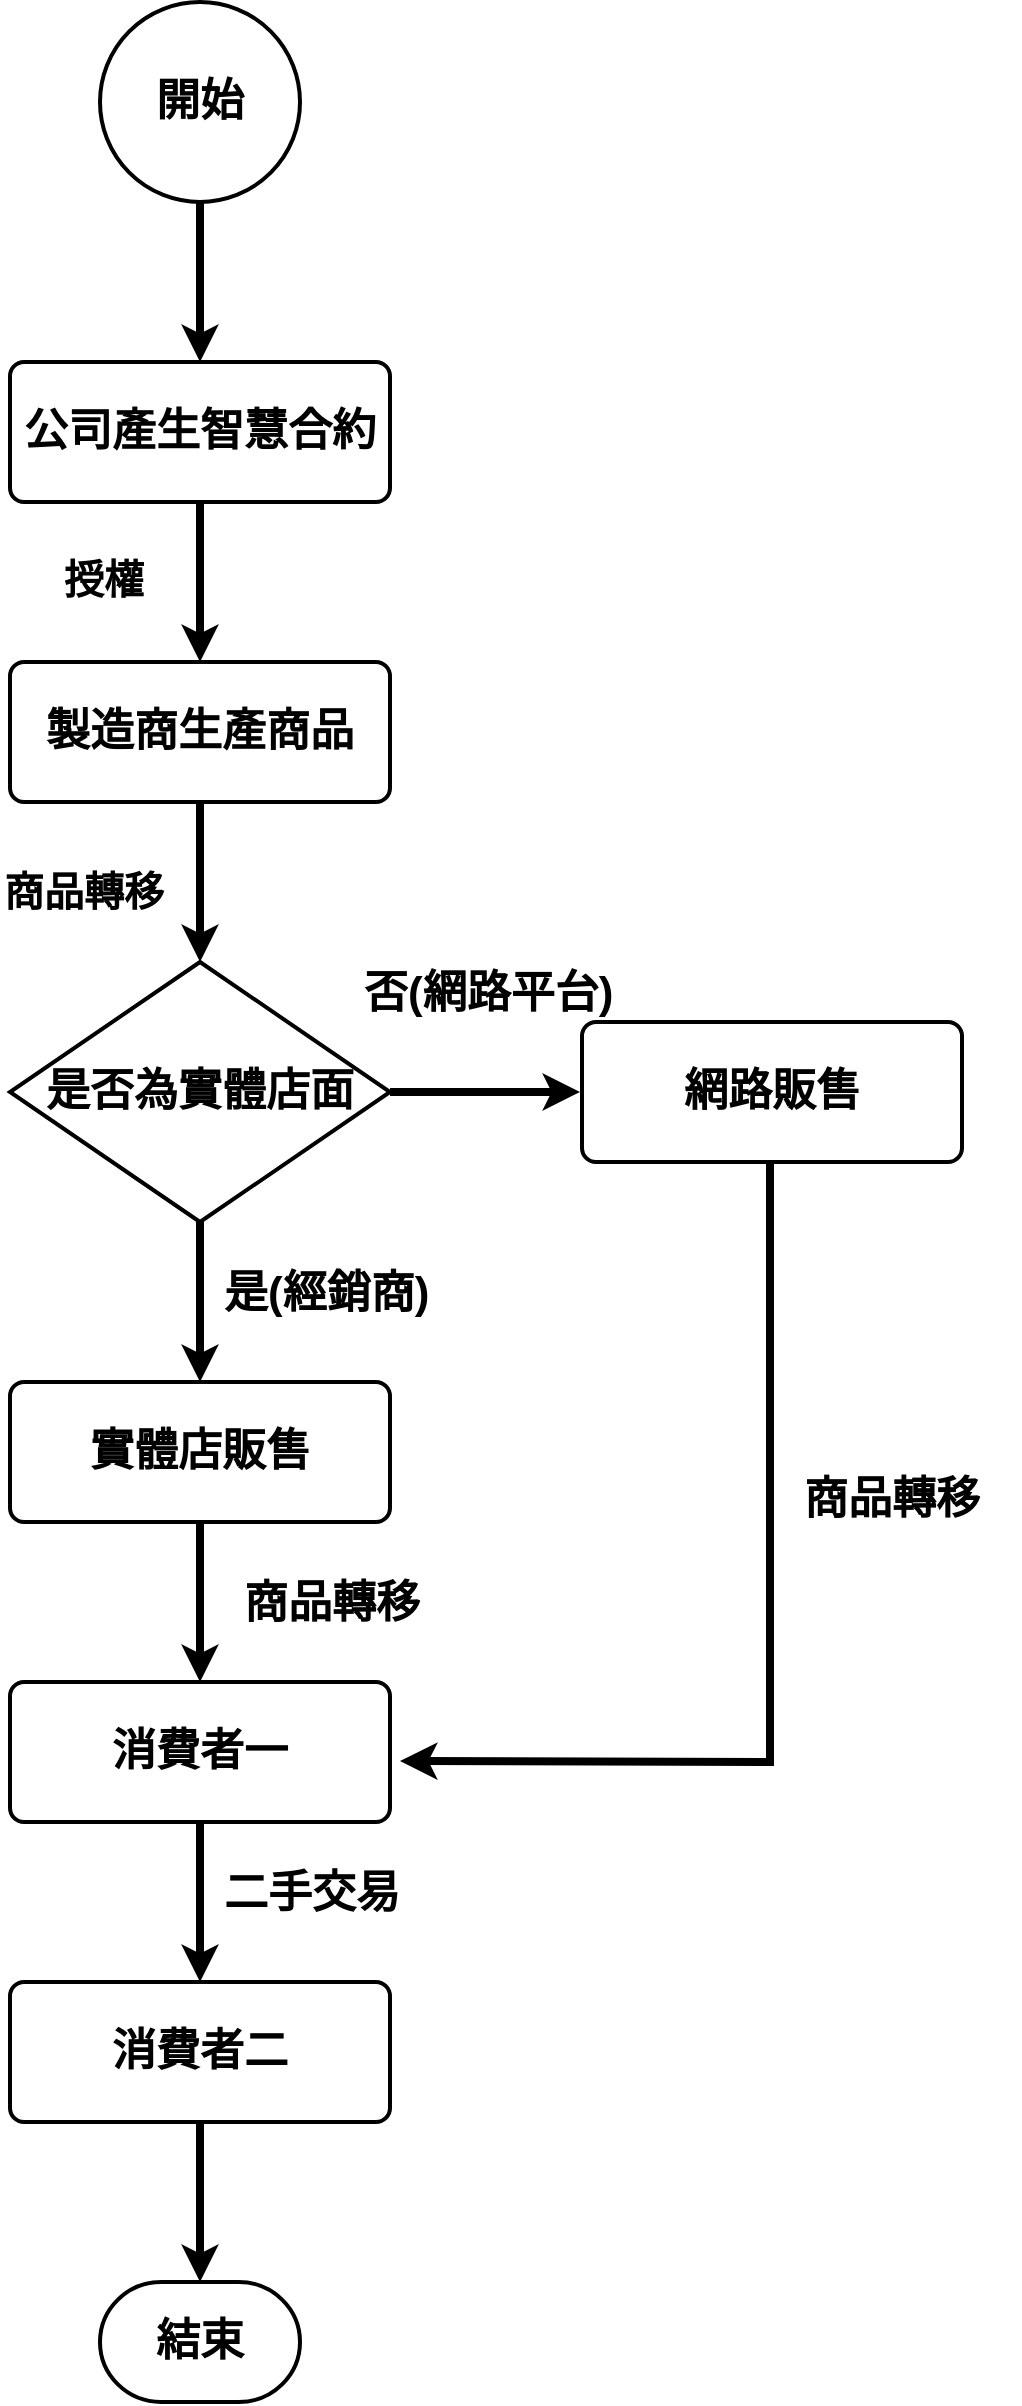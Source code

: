 <mxfile version="10.6.5" type="device"><diagram id="Ay8GdOa-GA3gJd1Cwb6Y" name="第 1 页"><mxGraphModel dx="837" dy="748" grid="1" gridSize="10" guides="1" tooltips="1" connect="1" arrows="1" fold="1" page="1" pageScale="1" pageWidth="827" pageHeight="1169" background="none" math="0" shadow="0"><root><mxCell id="0"/><mxCell id="1" parent="0"/><mxCell id="17P4rv5zl0IuLia2dP_f-1" value="" style="edgeStyle=orthogonalEdgeStyle;rounded=0;orthogonalLoop=1;jettySize=auto;html=1;fontSize=22;strokeWidth=4;" parent="1" source="17P4rv5zl0IuLia2dP_f-3" edge="1"><mxGeometry relative="1" as="geometry"><mxPoint x="590" y="585" as="targetPoint"/></mxGeometry></mxCell><mxCell id="17P4rv5zl0IuLia2dP_f-2" value="" style="edgeStyle=orthogonalEdgeStyle;rounded=0;orthogonalLoop=1;jettySize=auto;html=1;fontSize=22;strokeWidth=4;" parent="1" source="17P4rv5zl0IuLia2dP_f-3" edge="1"><mxGeometry relative="1" as="geometry"><mxPoint x="400" y="730" as="targetPoint"/></mxGeometry></mxCell><mxCell id="17P4rv5zl0IuLia2dP_f-3" value="&lt;b&gt;是否為實體店面&lt;/b&gt;" style="strokeWidth=2;html=1;shape=mxgraph.flowchart.decision;whiteSpace=wrap;fontSize=22;" parent="1" vertex="1"><mxGeometry x="305" y="520" width="190" height="130" as="geometry"/></mxCell><mxCell id="17P4rv5zl0IuLia2dP_f-4" value="" style="edgeStyle=orthogonalEdgeStyle;rounded=0;orthogonalLoop=1;jettySize=auto;html=1;strokeWidth=4;" parent="1" source="17P4rv5zl0IuLia2dP_f-5" edge="1"><mxGeometry relative="1" as="geometry"><mxPoint x="400" y="220" as="targetPoint"/></mxGeometry></mxCell><mxCell id="17P4rv5zl0IuLia2dP_f-5" value="&lt;font style=&quot;font-size: 22px&quot;&gt;&lt;b&gt;開始&lt;/b&gt;&lt;/font&gt;" style="strokeWidth=2;html=1;shape=mxgraph.flowchart.start_2;whiteSpace=wrap;" parent="1" vertex="1"><mxGeometry x="350" y="40" width="100" height="100" as="geometry"/></mxCell><mxCell id="17P4rv5zl0IuLia2dP_f-6" value="" style="edgeStyle=orthogonalEdgeStyle;rounded=0;orthogonalLoop=1;jettySize=auto;html=1;strokeWidth=4;" parent="1" source="17P4rv5zl0IuLia2dP_f-7" target="17P4rv5zl0IuLia2dP_f-9" edge="1"><mxGeometry relative="1" as="geometry"/></mxCell><mxCell id="17P4rv5zl0IuLia2dP_f-7" value="&lt;font style=&quot;font-size: 22px&quot;&gt;&lt;b&gt;公司產生智慧合約&lt;/b&gt;&lt;/font&gt;" style="rounded=1;whiteSpace=wrap;html=1;absoluteArcSize=1;arcSize=14;strokeWidth=2;" parent="1" vertex="1"><mxGeometry x="305" y="220" width="190" height="70" as="geometry"/></mxCell><mxCell id="17P4rv5zl0IuLia2dP_f-8" value="" style="edgeStyle=orthogonalEdgeStyle;rounded=0;orthogonalLoop=1;jettySize=auto;html=1;strokeWidth=4;" parent="1" source="17P4rv5zl0IuLia2dP_f-9" edge="1"><mxGeometry relative="1" as="geometry"><mxPoint x="400" y="520" as="targetPoint"/></mxGeometry></mxCell><mxCell id="17P4rv5zl0IuLia2dP_f-9" value="&lt;font style=&quot;font-size: 22px&quot;&gt;&lt;b&gt;製造商生產商品&lt;/b&gt;&lt;/font&gt;" style="rounded=1;whiteSpace=wrap;html=1;absoluteArcSize=1;arcSize=14;strokeWidth=2;" parent="1" vertex="1"><mxGeometry x="305" y="370" width="190" height="70" as="geometry"/></mxCell><mxCell id="17P4rv5zl0IuLia2dP_f-10" value="&lt;font style=&quot;font-size: 20px&quot;&gt;&lt;b&gt;授權&lt;/b&gt;&lt;/font&gt;" style="text;html=1;resizable=0;points=[];autosize=1;align=left;verticalAlign=top;spacingTop=-4;" parent="1" vertex="1"><mxGeometry x="330" y="314" width="60" height="20" as="geometry"/></mxCell><mxCell id="17P4rv5zl0IuLia2dP_f-11" value="" style="edgeStyle=orthogonalEdgeStyle;rounded=0;orthogonalLoop=1;jettySize=auto;html=1;fontSize=22;strokeWidth=4;" parent="1" source="17P4rv5zl0IuLia2dP_f-12" edge="1"><mxGeometry relative="1" as="geometry"><mxPoint x="500" y="919.5" as="targetPoint"/><Array as="points"><mxPoint x="685" y="920"/><mxPoint x="685" y="920"/></Array></mxGeometry></mxCell><mxCell id="17P4rv5zl0IuLia2dP_f-12" value="&lt;b&gt;網路販售&lt;/b&gt;" style="rounded=1;whiteSpace=wrap;html=1;absoluteArcSize=1;arcSize=14;strokeWidth=2;fontSize=22;" parent="1" vertex="1"><mxGeometry x="591" y="550" width="190" height="70" as="geometry"/></mxCell><mxCell id="17P4rv5zl0IuLia2dP_f-13" value="&lt;b&gt;否(網路平台)&lt;/b&gt;" style="text;html=1;resizable=0;points=[];autosize=1;align=left;verticalAlign=top;spacingTop=-4;fontSize=22;" parent="1" vertex="1"><mxGeometry x="480" y="520" width="140" height="30" as="geometry"/></mxCell><mxCell id="17P4rv5zl0IuLia2dP_f-14" value="&lt;b&gt;是(經銷商)&lt;/b&gt;" style="text;html=1;resizable=0;points=[];autosize=1;align=left;verticalAlign=top;spacingTop=-4;fontSize=22;" parent="1" vertex="1"><mxGeometry x="410" y="670" width="120" height="30" as="geometry"/></mxCell><mxCell id="17P4rv5zl0IuLia2dP_f-15" value="" style="edgeStyle=orthogonalEdgeStyle;rounded=0;orthogonalLoop=1;jettySize=auto;html=1;fontSize=22;strokeWidth=4;" parent="1" source="17P4rv5zl0IuLia2dP_f-16" target="17P4rv5zl0IuLia2dP_f-18" edge="1"><mxGeometry relative="1" as="geometry"/></mxCell><mxCell id="17P4rv5zl0IuLia2dP_f-16" value="&lt;b&gt;實體店販售&lt;/b&gt;" style="rounded=1;whiteSpace=wrap;html=1;absoluteArcSize=1;arcSize=14;strokeWidth=2;fontSize=22;" parent="1" vertex="1"><mxGeometry x="305" y="730" width="190" height="70" as="geometry"/></mxCell><mxCell id="17P4rv5zl0IuLia2dP_f-17" value="" style="edgeStyle=orthogonalEdgeStyle;rounded=0;orthogonalLoop=1;jettySize=auto;html=1;strokeWidth=4;fontSize=22;" parent="1" source="17P4rv5zl0IuLia2dP_f-18" target="17P4rv5zl0IuLia2dP_f-20" edge="1"><mxGeometry relative="1" as="geometry"/></mxCell><mxCell id="17P4rv5zl0IuLia2dP_f-18" value="&lt;b&gt;消費者一&lt;/b&gt;" style="rounded=1;whiteSpace=wrap;html=1;absoluteArcSize=1;arcSize=14;strokeWidth=2;fontSize=22;" parent="1" vertex="1"><mxGeometry x="305" y="880" width="190" height="70" as="geometry"/></mxCell><mxCell id="17P4rv5zl0IuLia2dP_f-19" value="" style="edgeStyle=orthogonalEdgeStyle;rounded=0;orthogonalLoop=1;jettySize=auto;html=1;strokeWidth=4;fontSize=22;" parent="1" source="17P4rv5zl0IuLia2dP_f-20" edge="1"><mxGeometry relative="1" as="geometry"><mxPoint x="400" y="1180" as="targetPoint"/></mxGeometry></mxCell><mxCell id="17P4rv5zl0IuLia2dP_f-20" value="&lt;b&gt;消費者二&lt;/b&gt;" style="rounded=1;whiteSpace=wrap;html=1;absoluteArcSize=1;arcSize=14;strokeWidth=2;fontSize=22;" parent="1" vertex="1"><mxGeometry x="305" y="1030" width="190" height="70" as="geometry"/></mxCell><mxCell id="17P4rv5zl0IuLia2dP_f-21" value="&lt;b&gt;商品轉移&lt;/b&gt;" style="text;html=1;resizable=0;points=[];autosize=1;align=left;verticalAlign=top;spacingTop=-4;fontSize=22;" parent="1" vertex="1"><mxGeometry x="700" y="773" width="110" height="30" as="geometry"/></mxCell><mxCell id="17P4rv5zl0IuLia2dP_f-22" value="&lt;b&gt;商品轉移&lt;br&gt;&lt;/b&gt;&lt;br&gt;" style="text;html=1;resizable=0;points=[];autosize=1;align=left;verticalAlign=top;spacingTop=-4;fontSize=22;" parent="1" vertex="1"><mxGeometry x="420" y="825" width="110" height="50" as="geometry"/></mxCell><mxCell id="17P4rv5zl0IuLia2dP_f-23" value="&lt;b&gt;結束&lt;/b&gt;" style="strokeWidth=2;html=1;shape=mxgraph.flowchart.terminator;whiteSpace=wrap;fontSize=22;" parent="1" vertex="1"><mxGeometry x="350" y="1180" width="100" height="60" as="geometry"/></mxCell><mxCell id="17P4rv5zl0IuLia2dP_f-24" value="&lt;b&gt;二手交易&lt;/b&gt;" style="text;html=1;resizable=0;points=[];autosize=1;align=left;verticalAlign=top;spacingTop=-4;fontSize=22;" parent="1" vertex="1"><mxGeometry x="410" y="970" width="110" height="30" as="geometry"/></mxCell><mxCell id="17P4rv5zl0IuLia2dP_f-25" value="&lt;font style=&quot;font-size: 20px&quot;&gt;&lt;b&gt;商品轉移&lt;/b&gt;&lt;/font&gt;" style="text;html=1;resizable=0;points=[];autosize=1;align=left;verticalAlign=top;spacingTop=-4;" parent="1" vertex="1"><mxGeometry x="300" y="470" width="100" height="20" as="geometry"/></mxCell></root></mxGraphModel></diagram></mxfile>